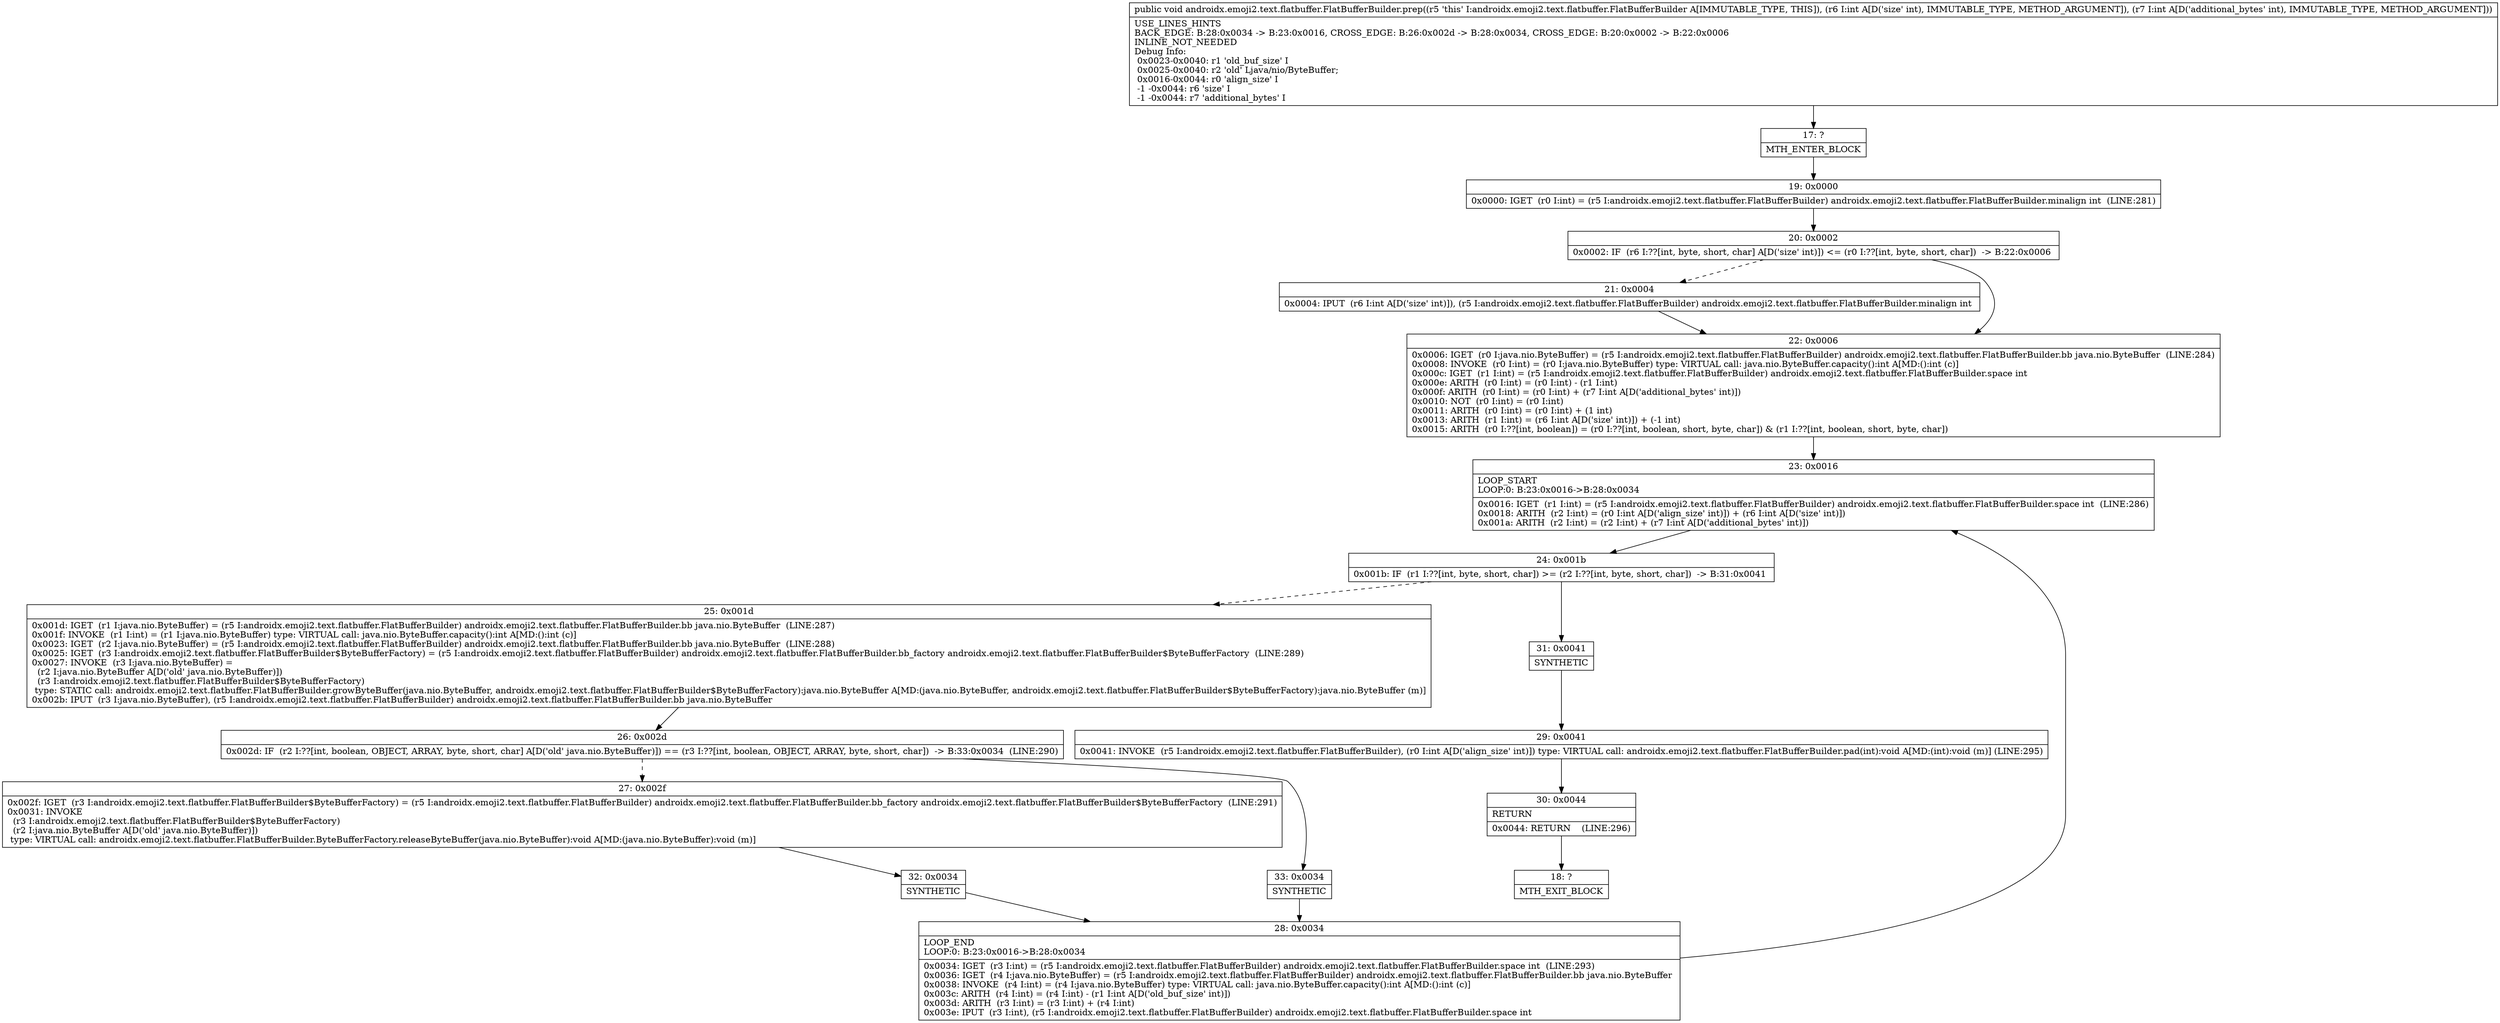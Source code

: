 digraph "CFG forandroidx.emoji2.text.flatbuffer.FlatBufferBuilder.prep(II)V" {
Node_17 [shape=record,label="{17\:\ ?|MTH_ENTER_BLOCK\l}"];
Node_19 [shape=record,label="{19\:\ 0x0000|0x0000: IGET  (r0 I:int) = (r5 I:androidx.emoji2.text.flatbuffer.FlatBufferBuilder) androidx.emoji2.text.flatbuffer.FlatBufferBuilder.minalign int  (LINE:281)\l}"];
Node_20 [shape=record,label="{20\:\ 0x0002|0x0002: IF  (r6 I:??[int, byte, short, char] A[D('size' int)]) \<= (r0 I:??[int, byte, short, char])  \-\> B:22:0x0006 \l}"];
Node_21 [shape=record,label="{21\:\ 0x0004|0x0004: IPUT  (r6 I:int A[D('size' int)]), (r5 I:androidx.emoji2.text.flatbuffer.FlatBufferBuilder) androidx.emoji2.text.flatbuffer.FlatBufferBuilder.minalign int \l}"];
Node_22 [shape=record,label="{22\:\ 0x0006|0x0006: IGET  (r0 I:java.nio.ByteBuffer) = (r5 I:androidx.emoji2.text.flatbuffer.FlatBufferBuilder) androidx.emoji2.text.flatbuffer.FlatBufferBuilder.bb java.nio.ByteBuffer  (LINE:284)\l0x0008: INVOKE  (r0 I:int) = (r0 I:java.nio.ByteBuffer) type: VIRTUAL call: java.nio.ByteBuffer.capacity():int A[MD:():int (c)]\l0x000c: IGET  (r1 I:int) = (r5 I:androidx.emoji2.text.flatbuffer.FlatBufferBuilder) androidx.emoji2.text.flatbuffer.FlatBufferBuilder.space int \l0x000e: ARITH  (r0 I:int) = (r0 I:int) \- (r1 I:int) \l0x000f: ARITH  (r0 I:int) = (r0 I:int) + (r7 I:int A[D('additional_bytes' int)]) \l0x0010: NOT  (r0 I:int) = (r0 I:int) \l0x0011: ARITH  (r0 I:int) = (r0 I:int) + (1 int) \l0x0013: ARITH  (r1 I:int) = (r6 I:int A[D('size' int)]) + (\-1 int) \l0x0015: ARITH  (r0 I:??[int, boolean]) = (r0 I:??[int, boolean, short, byte, char]) & (r1 I:??[int, boolean, short, byte, char]) \l}"];
Node_23 [shape=record,label="{23\:\ 0x0016|LOOP_START\lLOOP:0: B:23:0x0016\-\>B:28:0x0034\l|0x0016: IGET  (r1 I:int) = (r5 I:androidx.emoji2.text.flatbuffer.FlatBufferBuilder) androidx.emoji2.text.flatbuffer.FlatBufferBuilder.space int  (LINE:286)\l0x0018: ARITH  (r2 I:int) = (r0 I:int A[D('align_size' int)]) + (r6 I:int A[D('size' int)]) \l0x001a: ARITH  (r2 I:int) = (r2 I:int) + (r7 I:int A[D('additional_bytes' int)]) \l}"];
Node_24 [shape=record,label="{24\:\ 0x001b|0x001b: IF  (r1 I:??[int, byte, short, char]) \>= (r2 I:??[int, byte, short, char])  \-\> B:31:0x0041 \l}"];
Node_25 [shape=record,label="{25\:\ 0x001d|0x001d: IGET  (r1 I:java.nio.ByteBuffer) = (r5 I:androidx.emoji2.text.flatbuffer.FlatBufferBuilder) androidx.emoji2.text.flatbuffer.FlatBufferBuilder.bb java.nio.ByteBuffer  (LINE:287)\l0x001f: INVOKE  (r1 I:int) = (r1 I:java.nio.ByteBuffer) type: VIRTUAL call: java.nio.ByteBuffer.capacity():int A[MD:():int (c)]\l0x0023: IGET  (r2 I:java.nio.ByteBuffer) = (r5 I:androidx.emoji2.text.flatbuffer.FlatBufferBuilder) androidx.emoji2.text.flatbuffer.FlatBufferBuilder.bb java.nio.ByteBuffer  (LINE:288)\l0x0025: IGET  (r3 I:androidx.emoji2.text.flatbuffer.FlatBufferBuilder$ByteBufferFactory) = (r5 I:androidx.emoji2.text.flatbuffer.FlatBufferBuilder) androidx.emoji2.text.flatbuffer.FlatBufferBuilder.bb_factory androidx.emoji2.text.flatbuffer.FlatBufferBuilder$ByteBufferFactory  (LINE:289)\l0x0027: INVOKE  (r3 I:java.nio.ByteBuffer) = \l  (r2 I:java.nio.ByteBuffer A[D('old' java.nio.ByteBuffer)])\l  (r3 I:androidx.emoji2.text.flatbuffer.FlatBufferBuilder$ByteBufferFactory)\l type: STATIC call: androidx.emoji2.text.flatbuffer.FlatBufferBuilder.growByteBuffer(java.nio.ByteBuffer, androidx.emoji2.text.flatbuffer.FlatBufferBuilder$ByteBufferFactory):java.nio.ByteBuffer A[MD:(java.nio.ByteBuffer, androidx.emoji2.text.flatbuffer.FlatBufferBuilder$ByteBufferFactory):java.nio.ByteBuffer (m)]\l0x002b: IPUT  (r3 I:java.nio.ByteBuffer), (r5 I:androidx.emoji2.text.flatbuffer.FlatBufferBuilder) androidx.emoji2.text.flatbuffer.FlatBufferBuilder.bb java.nio.ByteBuffer \l}"];
Node_26 [shape=record,label="{26\:\ 0x002d|0x002d: IF  (r2 I:??[int, boolean, OBJECT, ARRAY, byte, short, char] A[D('old' java.nio.ByteBuffer)]) == (r3 I:??[int, boolean, OBJECT, ARRAY, byte, short, char])  \-\> B:33:0x0034  (LINE:290)\l}"];
Node_27 [shape=record,label="{27\:\ 0x002f|0x002f: IGET  (r3 I:androidx.emoji2.text.flatbuffer.FlatBufferBuilder$ByteBufferFactory) = (r5 I:androidx.emoji2.text.flatbuffer.FlatBufferBuilder) androidx.emoji2.text.flatbuffer.FlatBufferBuilder.bb_factory androidx.emoji2.text.flatbuffer.FlatBufferBuilder$ByteBufferFactory  (LINE:291)\l0x0031: INVOKE  \l  (r3 I:androidx.emoji2.text.flatbuffer.FlatBufferBuilder$ByteBufferFactory)\l  (r2 I:java.nio.ByteBuffer A[D('old' java.nio.ByteBuffer)])\l type: VIRTUAL call: androidx.emoji2.text.flatbuffer.FlatBufferBuilder.ByteBufferFactory.releaseByteBuffer(java.nio.ByteBuffer):void A[MD:(java.nio.ByteBuffer):void (m)]\l}"];
Node_32 [shape=record,label="{32\:\ 0x0034|SYNTHETIC\l}"];
Node_28 [shape=record,label="{28\:\ 0x0034|LOOP_END\lLOOP:0: B:23:0x0016\-\>B:28:0x0034\l|0x0034: IGET  (r3 I:int) = (r5 I:androidx.emoji2.text.flatbuffer.FlatBufferBuilder) androidx.emoji2.text.flatbuffer.FlatBufferBuilder.space int  (LINE:293)\l0x0036: IGET  (r4 I:java.nio.ByteBuffer) = (r5 I:androidx.emoji2.text.flatbuffer.FlatBufferBuilder) androidx.emoji2.text.flatbuffer.FlatBufferBuilder.bb java.nio.ByteBuffer \l0x0038: INVOKE  (r4 I:int) = (r4 I:java.nio.ByteBuffer) type: VIRTUAL call: java.nio.ByteBuffer.capacity():int A[MD:():int (c)]\l0x003c: ARITH  (r4 I:int) = (r4 I:int) \- (r1 I:int A[D('old_buf_size' int)]) \l0x003d: ARITH  (r3 I:int) = (r3 I:int) + (r4 I:int) \l0x003e: IPUT  (r3 I:int), (r5 I:androidx.emoji2.text.flatbuffer.FlatBufferBuilder) androidx.emoji2.text.flatbuffer.FlatBufferBuilder.space int \l}"];
Node_33 [shape=record,label="{33\:\ 0x0034|SYNTHETIC\l}"];
Node_31 [shape=record,label="{31\:\ 0x0041|SYNTHETIC\l}"];
Node_29 [shape=record,label="{29\:\ 0x0041|0x0041: INVOKE  (r5 I:androidx.emoji2.text.flatbuffer.FlatBufferBuilder), (r0 I:int A[D('align_size' int)]) type: VIRTUAL call: androidx.emoji2.text.flatbuffer.FlatBufferBuilder.pad(int):void A[MD:(int):void (m)] (LINE:295)\l}"];
Node_30 [shape=record,label="{30\:\ 0x0044|RETURN\l|0x0044: RETURN    (LINE:296)\l}"];
Node_18 [shape=record,label="{18\:\ ?|MTH_EXIT_BLOCK\l}"];
MethodNode[shape=record,label="{public void androidx.emoji2.text.flatbuffer.FlatBufferBuilder.prep((r5 'this' I:androidx.emoji2.text.flatbuffer.FlatBufferBuilder A[IMMUTABLE_TYPE, THIS]), (r6 I:int A[D('size' int), IMMUTABLE_TYPE, METHOD_ARGUMENT]), (r7 I:int A[D('additional_bytes' int), IMMUTABLE_TYPE, METHOD_ARGUMENT]))  | USE_LINES_HINTS\lBACK_EDGE: B:28:0x0034 \-\> B:23:0x0016, CROSS_EDGE: B:26:0x002d \-\> B:28:0x0034, CROSS_EDGE: B:20:0x0002 \-\> B:22:0x0006\lINLINE_NOT_NEEDED\lDebug Info:\l  0x0023\-0x0040: r1 'old_buf_size' I\l  0x0025\-0x0040: r2 'old' Ljava\/nio\/ByteBuffer;\l  0x0016\-0x0044: r0 'align_size' I\l  \-1 \-0x0044: r6 'size' I\l  \-1 \-0x0044: r7 'additional_bytes' I\l}"];
MethodNode -> Node_17;Node_17 -> Node_19;
Node_19 -> Node_20;
Node_20 -> Node_21[style=dashed];
Node_20 -> Node_22;
Node_21 -> Node_22;
Node_22 -> Node_23;
Node_23 -> Node_24;
Node_24 -> Node_25[style=dashed];
Node_24 -> Node_31;
Node_25 -> Node_26;
Node_26 -> Node_27[style=dashed];
Node_26 -> Node_33;
Node_27 -> Node_32;
Node_32 -> Node_28;
Node_28 -> Node_23;
Node_33 -> Node_28;
Node_31 -> Node_29;
Node_29 -> Node_30;
Node_30 -> Node_18;
}

